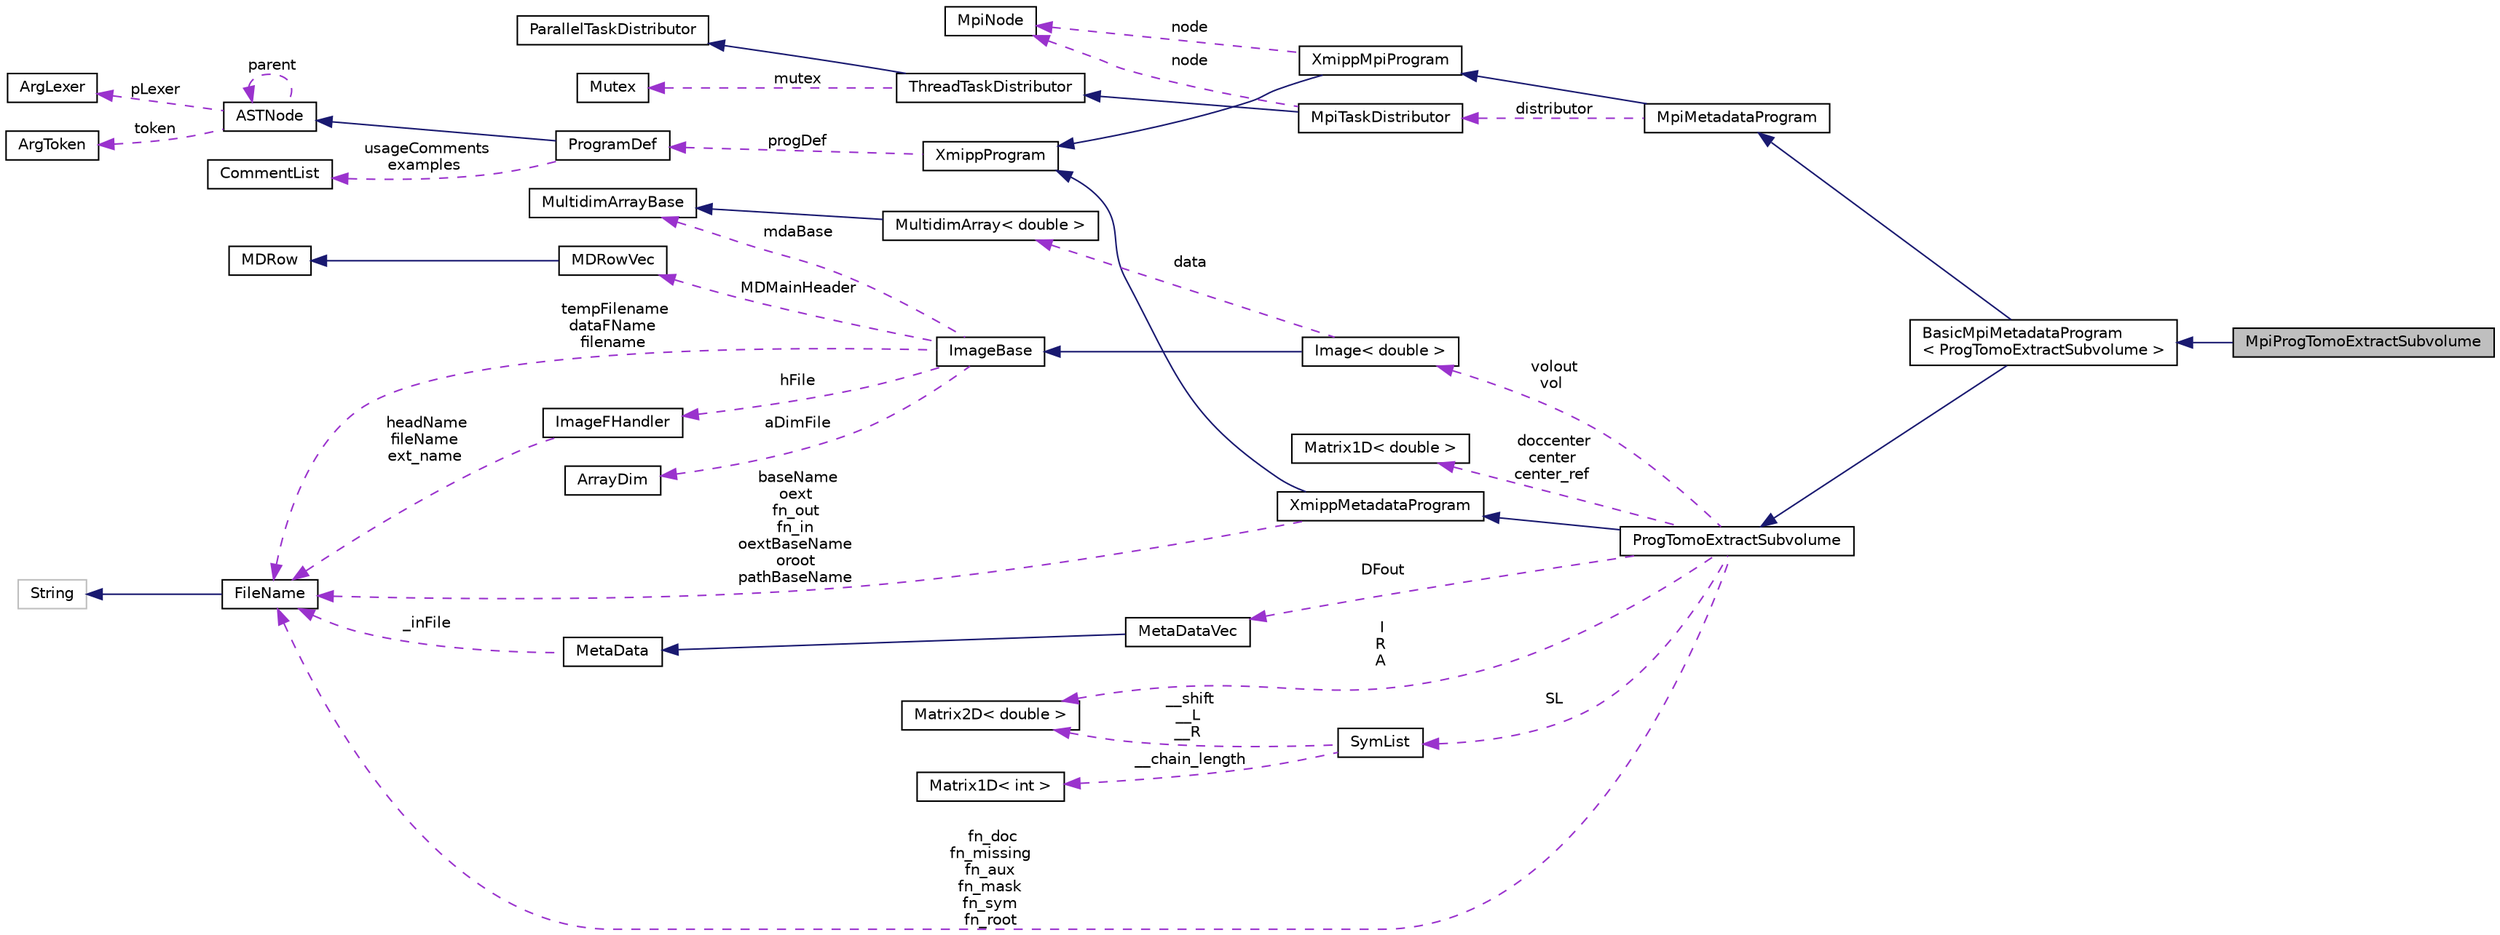 digraph "MpiProgTomoExtractSubvolume"
{
  edge [fontname="Helvetica",fontsize="10",labelfontname="Helvetica",labelfontsize="10"];
  node [fontname="Helvetica",fontsize="10",shape=record];
  rankdir="LR";
  Node7 [label="MpiProgTomoExtractSubvolume",height=0.2,width=0.4,color="black", fillcolor="grey75", style="filled", fontcolor="black"];
  Node8 -> Node7 [dir="back",color="midnightblue",fontsize="10",style="solid",fontname="Helvetica"];
  Node8 [label="BasicMpiMetadataProgram\l\< ProgTomoExtractSubvolume \>",height=0.2,width=0.4,color="black", fillcolor="white", style="filled",URL="$classBasicMpiMetadataProgram.html"];
  Node9 -> Node8 [dir="back",color="midnightblue",fontsize="10",style="solid",fontname="Helvetica"];
  Node9 [label="ProgTomoExtractSubvolume",height=0.2,width=0.4,color="black", fillcolor="white", style="filled",URL="$classProgTomoExtractSubvolume.html"];
  Node10 -> Node9 [dir="back",color="midnightblue",fontsize="10",style="solid",fontname="Helvetica"];
  Node10 [label="XmippMetadataProgram",height=0.2,width=0.4,color="black", fillcolor="white", style="filled",URL="$classXmippMetadataProgram.html"];
  Node11 -> Node10 [dir="back",color="midnightblue",fontsize="10",style="solid",fontname="Helvetica"];
  Node11 [label="XmippProgram",height=0.2,width=0.4,color="black", fillcolor="white", style="filled",URL="$classXmippProgram.html"];
  Node12 -> Node11 [dir="back",color="darkorchid3",fontsize="10",style="dashed",label=" progDef" ,fontname="Helvetica"];
  Node12 [label="ProgramDef",height=0.2,width=0.4,color="black", fillcolor="white", style="filled",URL="$classProgramDef.html"];
  Node13 -> Node12 [dir="back",color="midnightblue",fontsize="10",style="solid",fontname="Helvetica"];
  Node13 [label="ASTNode",height=0.2,width=0.4,color="black", fillcolor="white", style="filled",URL="$classASTNode.html"];
  Node14 -> Node13 [dir="back",color="darkorchid3",fontsize="10",style="dashed",label=" token" ,fontname="Helvetica"];
  Node14 [label="ArgToken",height=0.2,width=0.4,color="black", fillcolor="white", style="filled",URL="$classArgToken.html"];
  Node15 -> Node13 [dir="back",color="darkorchid3",fontsize="10",style="dashed",label=" pLexer" ,fontname="Helvetica"];
  Node15 [label="ArgLexer",height=0.2,width=0.4,color="black", fillcolor="white", style="filled",URL="$classArgLexer.html"];
  Node13 -> Node13 [dir="back",color="darkorchid3",fontsize="10",style="dashed",label=" parent" ,fontname="Helvetica"];
  Node16 -> Node12 [dir="back",color="darkorchid3",fontsize="10",style="dashed",label=" usageComments\nexamples" ,fontname="Helvetica"];
  Node16 [label="CommentList",height=0.2,width=0.4,color="black", fillcolor="white", style="filled",URL="$classCommentList.html"];
  Node17 -> Node10 [dir="back",color="darkorchid3",fontsize="10",style="dashed",label=" baseName\noext\nfn_out\nfn_in\noextBaseName\noroot\npathBaseName" ,fontname="Helvetica"];
  Node17 [label="FileName",height=0.2,width=0.4,color="black", fillcolor="white", style="filled",URL="$classFileName.html"];
  Node18 -> Node17 [dir="back",color="midnightblue",fontsize="10",style="solid",fontname="Helvetica"];
  Node18 [label="String",height=0.2,width=0.4,color="grey75", fillcolor="white", style="filled"];
  Node19 -> Node9 [dir="back",color="darkorchid3",fontsize="10",style="dashed",label=" DFout" ,fontname="Helvetica"];
  Node19 [label="MetaDataVec",height=0.2,width=0.4,color="black", fillcolor="white", style="filled",URL="$classMetaDataVec.html"];
  Node20 -> Node19 [dir="back",color="midnightblue",fontsize="10",style="solid",fontname="Helvetica"];
  Node20 [label="MetaData",height=0.2,width=0.4,color="black", fillcolor="white", style="filled",URL="$classMetaData.html"];
  Node17 -> Node20 [dir="back",color="darkorchid3",fontsize="10",style="dashed",label=" _inFile" ,fontname="Helvetica"];
  Node21 -> Node9 [dir="back",color="darkorchid3",fontsize="10",style="dashed",label=" I\nR\nA" ,fontname="Helvetica"];
  Node21 [label="Matrix2D\< double \>",height=0.2,width=0.4,color="black", fillcolor="white", style="filled",URL="$classMatrix2D.html"];
  Node22 -> Node9 [dir="back",color="darkorchid3",fontsize="10",style="dashed",label=" volout\nvol" ,fontname="Helvetica"];
  Node22 [label="Image\< double \>",height=0.2,width=0.4,color="black", fillcolor="white", style="filled",URL="$classImage.html"];
  Node23 -> Node22 [dir="back",color="midnightblue",fontsize="10",style="solid",fontname="Helvetica"];
  Node23 [label="ImageBase",height=0.2,width=0.4,color="black", fillcolor="white", style="filled",URL="$classImageBase.html",tooltip="Image base class. "];
  Node24 -> Node23 [dir="back",color="darkorchid3",fontsize="10",style="dashed",label=" mdaBase" ,fontname="Helvetica"];
  Node24 [label="MultidimArrayBase",height=0.2,width=0.4,color="black", fillcolor="white", style="filled",URL="$classMultidimArrayBase.html"];
  Node25 -> Node23 [dir="back",color="darkorchid3",fontsize="10",style="dashed",label=" MDMainHeader" ,fontname="Helvetica"];
  Node25 [label="MDRowVec",height=0.2,width=0.4,color="black", fillcolor="white", style="filled",URL="$classMDRowVec.html"];
  Node26 -> Node25 [dir="back",color="midnightblue",fontsize="10",style="solid",fontname="Helvetica"];
  Node26 [label="MDRow",height=0.2,width=0.4,color="black", fillcolor="white", style="filled",URL="$classMDRow.html"];
  Node27 -> Node23 [dir="back",color="darkorchid3",fontsize="10",style="dashed",label=" hFile" ,fontname="Helvetica"];
  Node27 [label="ImageFHandler",height=0.2,width=0.4,color="black", fillcolor="white", style="filled",URL="$structImageFHandler.html"];
  Node17 -> Node27 [dir="back",color="darkorchid3",fontsize="10",style="dashed",label=" headName\nfileName\next_name" ,fontname="Helvetica"];
  Node28 -> Node23 [dir="back",color="darkorchid3",fontsize="10",style="dashed",label=" aDimFile" ,fontname="Helvetica"];
  Node28 [label="ArrayDim",height=0.2,width=0.4,color="black", fillcolor="white", style="filled",URL="$structArrayDim.html"];
  Node17 -> Node23 [dir="back",color="darkorchid3",fontsize="10",style="dashed",label=" tempFilename\ndataFName\nfilename" ,fontname="Helvetica"];
  Node29 -> Node22 [dir="back",color="darkorchid3",fontsize="10",style="dashed",label=" data" ,fontname="Helvetica"];
  Node29 [label="MultidimArray\< double \>",height=0.2,width=0.4,color="black", fillcolor="white", style="filled",URL="$classMultidimArray.html"];
  Node24 -> Node29 [dir="back",color="midnightblue",fontsize="10",style="solid",fontname="Helvetica"];
  Node30 -> Node9 [dir="back",color="darkorchid3",fontsize="10",style="dashed",label=" doccenter\ncenter\ncenter_ref" ,fontname="Helvetica"];
  Node30 [label="Matrix1D\< double \>",height=0.2,width=0.4,color="black", fillcolor="white", style="filled",URL="$classMatrix1D.html"];
  Node31 -> Node9 [dir="back",color="darkorchid3",fontsize="10",style="dashed",label=" SL" ,fontname="Helvetica"];
  Node31 [label="SymList",height=0.2,width=0.4,color="black", fillcolor="white", style="filled",URL="$classSymList.html"];
  Node21 -> Node31 [dir="back",color="darkorchid3",fontsize="10",style="dashed",label=" __shift\n__L\n__R" ,fontname="Helvetica"];
  Node32 -> Node31 [dir="back",color="darkorchid3",fontsize="10",style="dashed",label=" __chain_length" ,fontname="Helvetica"];
  Node32 [label="Matrix1D\< int \>",height=0.2,width=0.4,color="black", fillcolor="white", style="filled",URL="$classMatrix1D.html"];
  Node17 -> Node9 [dir="back",color="darkorchid3",fontsize="10",style="dashed",label=" fn_doc\nfn_missing\nfn_aux\nfn_mask\nfn_sym\nfn_root" ,fontname="Helvetica"];
  Node33 -> Node8 [dir="back",color="midnightblue",fontsize="10",style="solid",fontname="Helvetica"];
  Node33 [label="MpiMetadataProgram",height=0.2,width=0.4,color="black", fillcolor="white", style="filled",URL="$classMpiMetadataProgram.html"];
  Node34 -> Node33 [dir="back",color="midnightblue",fontsize="10",style="solid",fontname="Helvetica"];
  Node34 [label="XmippMpiProgram",height=0.2,width=0.4,color="black", fillcolor="white", style="filled",URL="$classXmippMpiProgram.html"];
  Node11 -> Node34 [dir="back",color="midnightblue",fontsize="10",style="solid",fontname="Helvetica"];
  Node35 -> Node34 [dir="back",color="darkorchid3",fontsize="10",style="dashed",label=" node" ,fontname="Helvetica"];
  Node35 [label="MpiNode",height=0.2,width=0.4,color="black", fillcolor="white", style="filled",URL="$classMpiNode.html"];
  Node36 -> Node33 [dir="back",color="darkorchid3",fontsize="10",style="dashed",label=" distributor" ,fontname="Helvetica"];
  Node36 [label="MpiTaskDistributor",height=0.2,width=0.4,color="black", fillcolor="white", style="filled",URL="$classMpiTaskDistributor.html"];
  Node37 -> Node36 [dir="back",color="midnightblue",fontsize="10",style="solid",fontname="Helvetica"];
  Node37 [label="ThreadTaskDistributor",height=0.2,width=0.4,color="black", fillcolor="white", style="filled",URL="$classThreadTaskDistributor.html"];
  Node38 -> Node37 [dir="back",color="midnightblue",fontsize="10",style="solid",fontname="Helvetica"];
  Node38 [label="ParallelTaskDistributor",height=0.2,width=0.4,color="black", fillcolor="white", style="filled",URL="$classParallelTaskDistributor.html"];
  Node39 -> Node37 [dir="back",color="darkorchid3",fontsize="10",style="dashed",label=" mutex" ,fontname="Helvetica"];
  Node39 [label="Mutex",height=0.2,width=0.4,color="black", fillcolor="white", style="filled",URL="$classMutex.html"];
  Node35 -> Node36 [dir="back",color="darkorchid3",fontsize="10",style="dashed",label=" node" ,fontname="Helvetica"];
}
